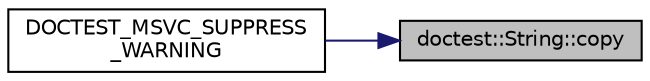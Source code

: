 digraph "doctest::String::copy"
{
 // LATEX_PDF_SIZE
  edge [fontname="Helvetica",fontsize="10",labelfontname="Helvetica",labelfontsize="10"];
  node [fontname="Helvetica",fontsize="10",shape=record];
  rankdir="RL";
  Node1 [label="doctest::String::copy",height=0.2,width=0.4,color="black", fillcolor="grey75", style="filled", fontcolor="black",tooltip=" "];
  Node1 -> Node2 [dir="back",color="midnightblue",fontsize="10",style="solid",fontname="Helvetica"];
  Node2 [label="DOCTEST_MSVC_SUPPRESS\l_WARNING",height=0.2,width=0.4,color="black", fillcolor="white", style="filled",URL="$doctest__fwd_8h.html#a03d36bae0d7ed8dcce87834d61051290",tooltip=" "];
}

